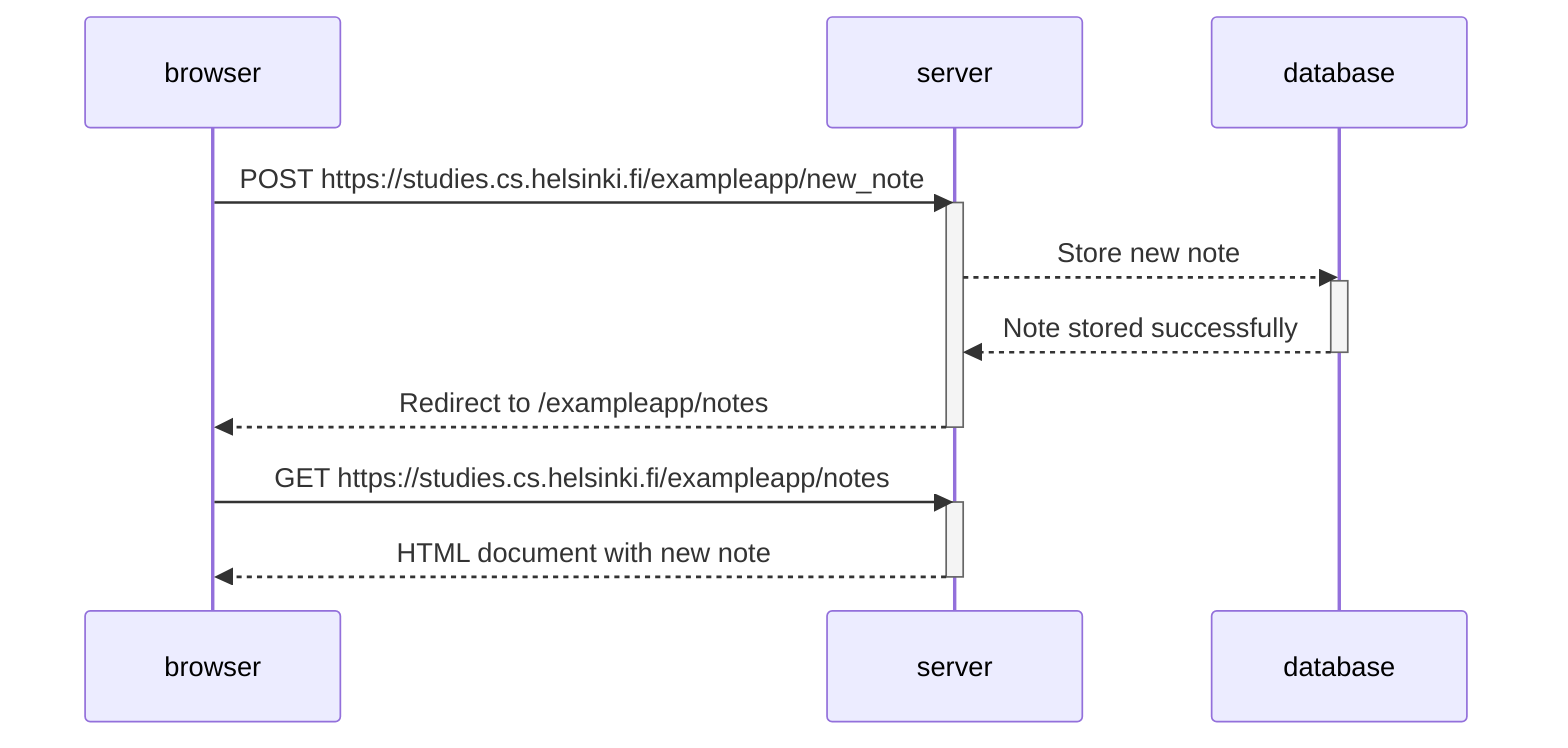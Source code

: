 sequenceDiagram
    participant browser
    participant server
    participant database

    browser->>server: POST https://studies.cs.helsinki.fi/exampleapp/new_note
    activate server
    server-->>database: Store new note
    activate database
    database-->>server: Note stored successfully
    deactivate database
    server-->>browser: Redirect to /exampleapp/notes
    deactivate server
    browser->>server: GET https://studies.cs.helsinki.fi/exampleapp/notes
    activate server
    server-->>browser: HTML document with new note
    deactivate server